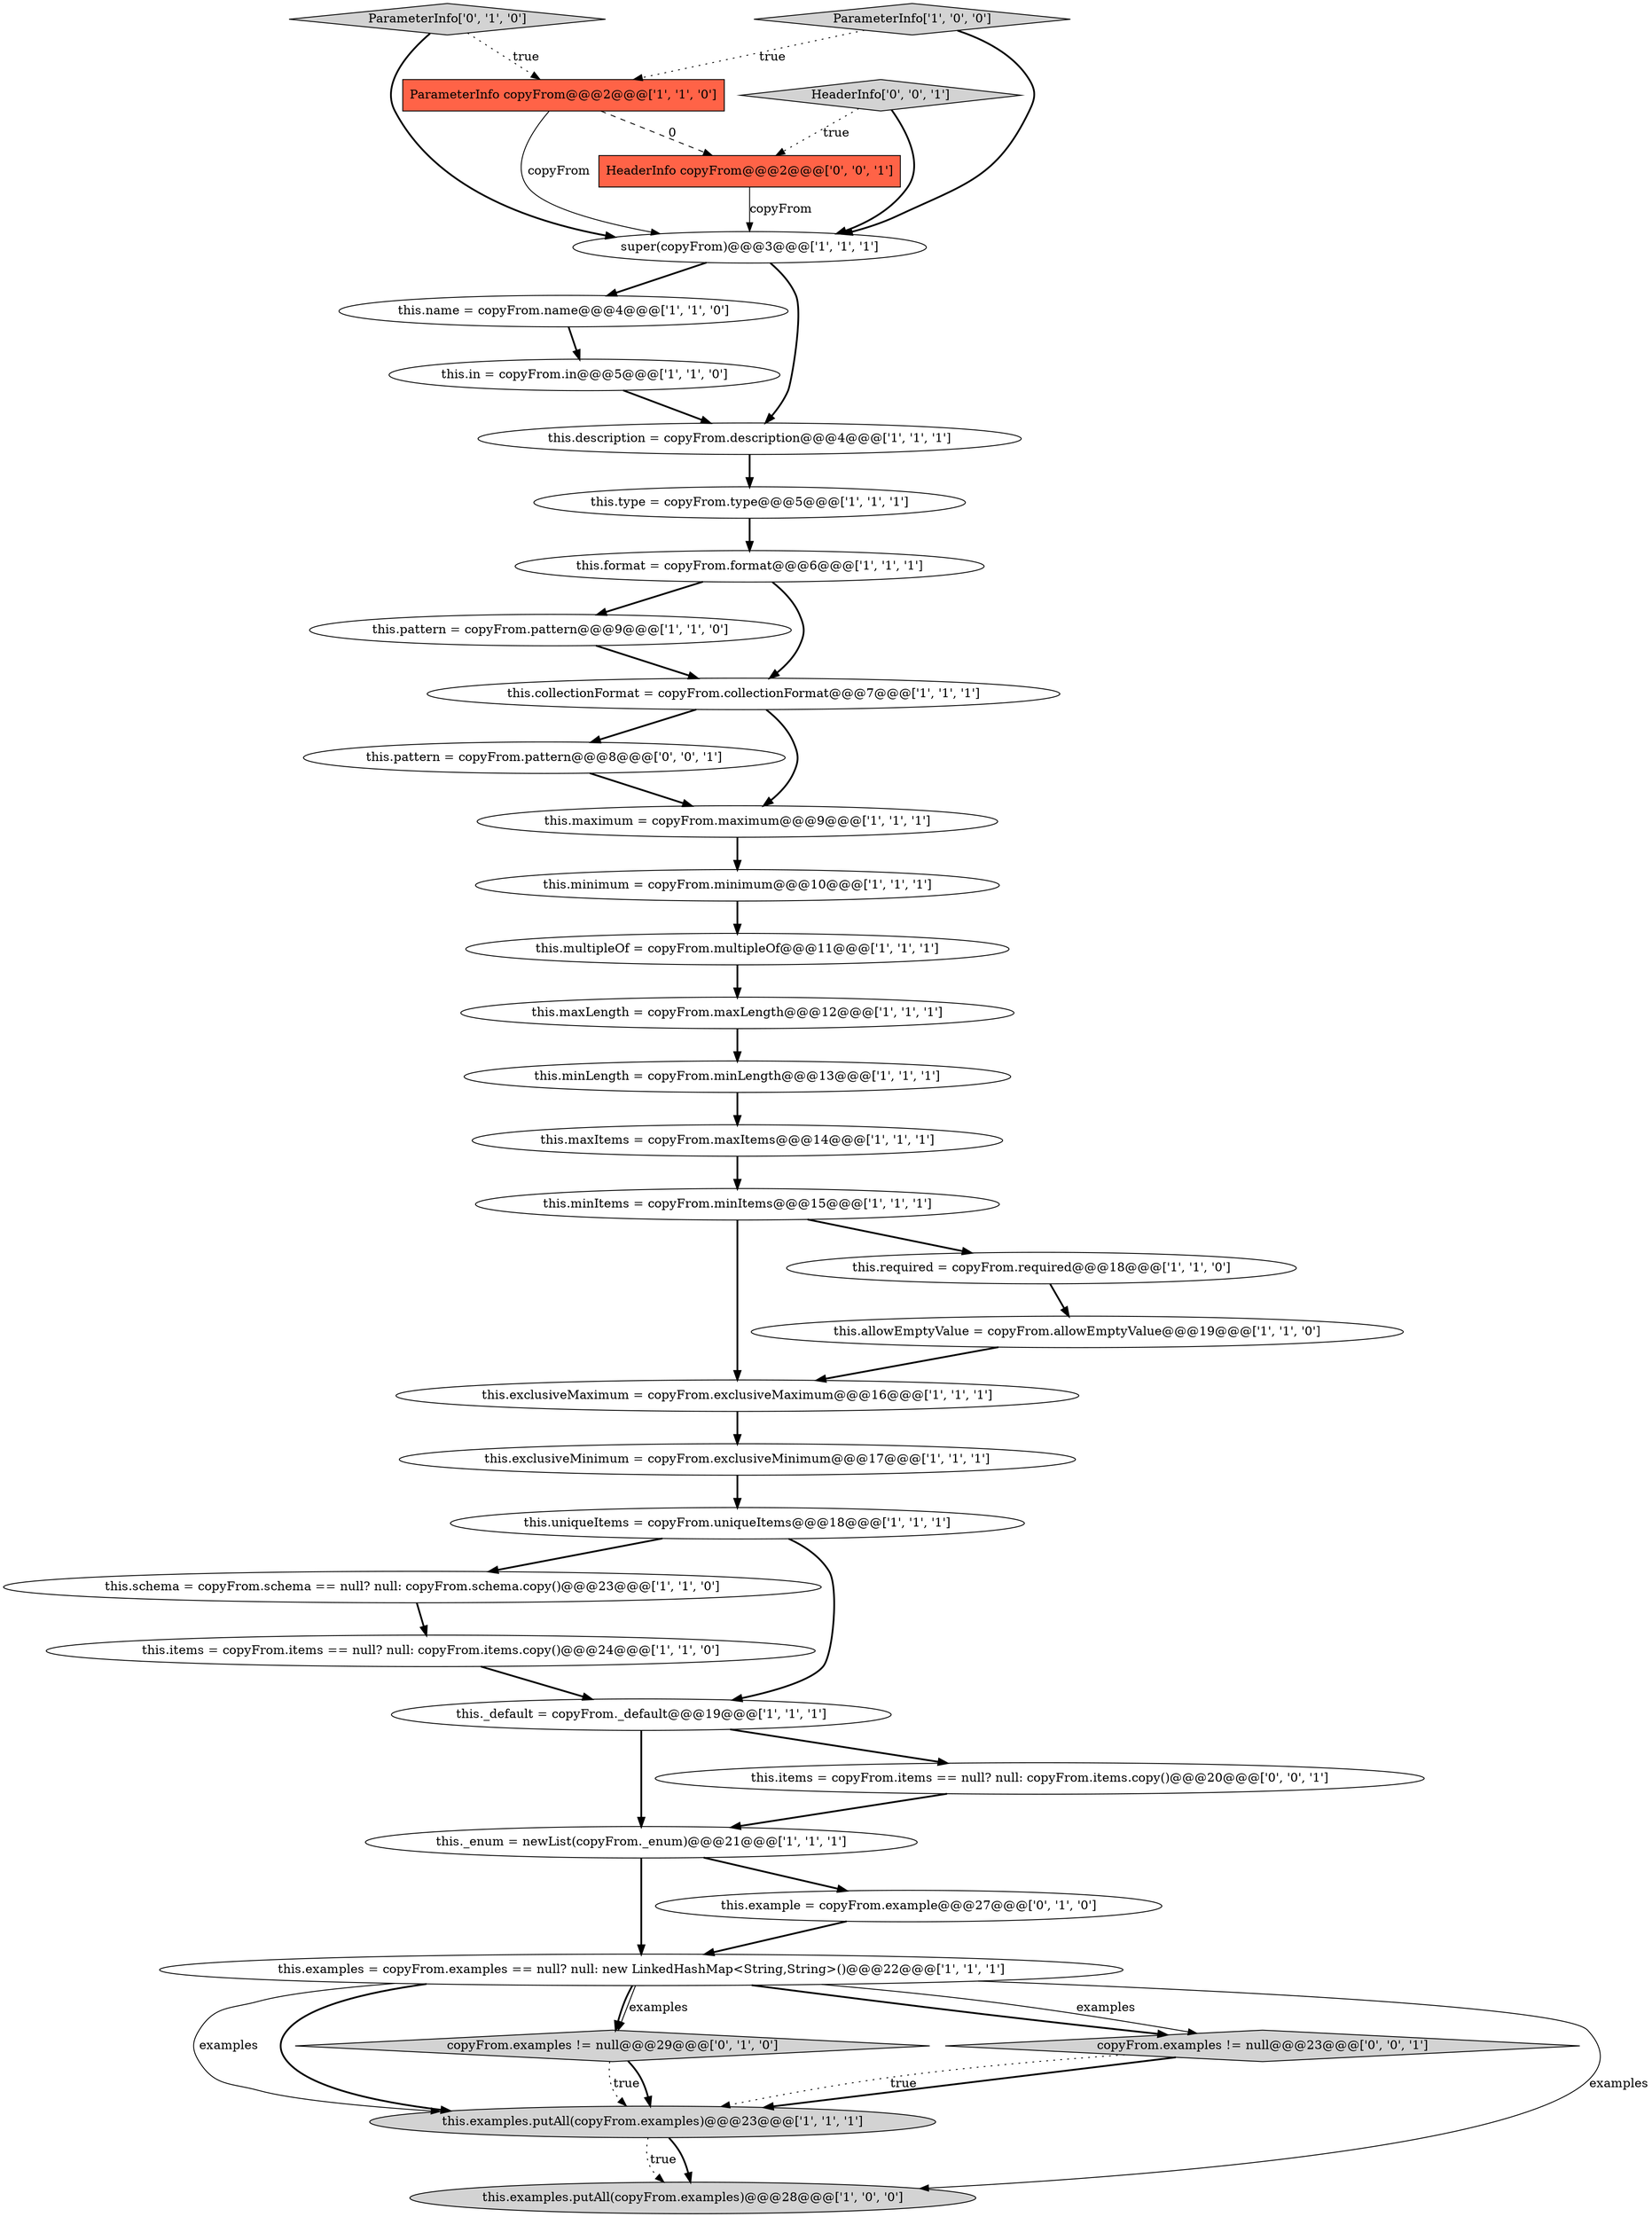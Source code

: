 digraph {
7 [style = filled, label = "this.pattern = copyFrom.pattern@@@9@@@['1', '1', '0']", fillcolor = white, shape = ellipse image = "AAA0AAABBB1BBB"];
13 [style = filled, label = "this.exclusiveMinimum = copyFrom.exclusiveMinimum@@@17@@@['1', '1', '1']", fillcolor = white, shape = ellipse image = "AAA0AAABBB1BBB"];
1 [style = filled, label = "this.items = copyFrom.items == null? null: copyFrom.items.copy()@@@24@@@['1', '1', '0']", fillcolor = white, shape = ellipse image = "AAA0AAABBB1BBB"];
27 [style = filled, label = "this._enum = newList(copyFrom._enum)@@@21@@@['1', '1', '1']", fillcolor = white, shape = ellipse image = "AAA0AAABBB1BBB"];
20 [style = filled, label = "this.minItems = copyFrom.minItems@@@15@@@['1', '1', '1']", fillcolor = white, shape = ellipse image = "AAA0AAABBB1BBB"];
15 [style = filled, label = "this.required = copyFrom.required@@@18@@@['1', '1', '0']", fillcolor = white, shape = ellipse image = "AAA0AAABBB1BBB"];
6 [style = filled, label = "this.maxLength = copyFrom.maxLength@@@12@@@['1', '1', '1']", fillcolor = white, shape = ellipse image = "AAA0AAABBB1BBB"];
30 [style = filled, label = "ParameterInfo['0', '1', '0']", fillcolor = lightgray, shape = diamond image = "AAA0AAABBB2BBB"];
8 [style = filled, label = "this.uniqueItems = copyFrom.uniqueItems@@@18@@@['1', '1', '1']", fillcolor = white, shape = ellipse image = "AAA0AAABBB1BBB"];
29 [style = filled, label = "this.example = copyFrom.example@@@27@@@['0', '1', '0']", fillcolor = white, shape = ellipse image = "AAA1AAABBB2BBB"];
28 [style = filled, label = "this.examples.putAll(copyFrom.examples)@@@23@@@['1', '1', '1']", fillcolor = lightgray, shape = ellipse image = "AAA0AAABBB1BBB"];
23 [style = filled, label = "this.description = copyFrom.description@@@4@@@['1', '1', '1']", fillcolor = white, shape = ellipse image = "AAA0AAABBB1BBB"];
0 [style = filled, label = "this.maximum = copyFrom.maximum@@@9@@@['1', '1', '1']", fillcolor = white, shape = ellipse image = "AAA0AAABBB1BBB"];
12 [style = filled, label = "this.exclusiveMaximum = copyFrom.exclusiveMaximum@@@16@@@['1', '1', '1']", fillcolor = white, shape = ellipse image = "AAA0AAABBB1BBB"];
9 [style = filled, label = "this.name = copyFrom.name@@@4@@@['1', '1', '0']", fillcolor = white, shape = ellipse image = "AAA0AAABBB1BBB"];
2 [style = filled, label = "ParameterInfo copyFrom@@@2@@@['1', '1', '0']", fillcolor = tomato, shape = box image = "AAA0AAABBB1BBB"];
16 [style = filled, label = "this.type = copyFrom.type@@@5@@@['1', '1', '1']", fillcolor = white, shape = ellipse image = "AAA0AAABBB1BBB"];
24 [style = filled, label = "ParameterInfo['1', '0', '0']", fillcolor = lightgray, shape = diamond image = "AAA0AAABBB1BBB"];
31 [style = filled, label = "copyFrom.examples != null@@@29@@@['0', '1', '0']", fillcolor = lightgray, shape = diamond image = "AAA0AAABBB2BBB"];
32 [style = filled, label = "HeaderInfo copyFrom@@@2@@@['0', '0', '1']", fillcolor = tomato, shape = box image = "AAA0AAABBB3BBB"];
21 [style = filled, label = "this.minLength = copyFrom.minLength@@@13@@@['1', '1', '1']", fillcolor = white, shape = ellipse image = "AAA0AAABBB1BBB"];
25 [style = filled, label = "this.allowEmptyValue = copyFrom.allowEmptyValue@@@19@@@['1', '1', '0']", fillcolor = white, shape = ellipse image = "AAA0AAABBB1BBB"];
34 [style = filled, label = "this.pattern = copyFrom.pattern@@@8@@@['0', '0', '1']", fillcolor = white, shape = ellipse image = "AAA0AAABBB3BBB"];
36 [style = filled, label = "HeaderInfo['0', '0', '1']", fillcolor = lightgray, shape = diamond image = "AAA0AAABBB3BBB"];
18 [style = filled, label = "this.examples.putAll(copyFrom.examples)@@@28@@@['1', '0', '0']", fillcolor = lightgray, shape = ellipse image = "AAA0AAABBB1BBB"];
22 [style = filled, label = "this._default = copyFrom._default@@@19@@@['1', '1', '1']", fillcolor = white, shape = ellipse image = "AAA0AAABBB1BBB"];
19 [style = filled, label = "this.in = copyFrom.in@@@5@@@['1', '1', '0']", fillcolor = white, shape = ellipse image = "AAA0AAABBB1BBB"];
3 [style = filled, label = "this.examples = copyFrom.examples == null? null: new LinkedHashMap<String,String>()@@@22@@@['1', '1', '1']", fillcolor = white, shape = ellipse image = "AAA0AAABBB1BBB"];
35 [style = filled, label = "this.items = copyFrom.items == null? null: copyFrom.items.copy()@@@20@@@['0', '0', '1']", fillcolor = white, shape = ellipse image = "AAA0AAABBB3BBB"];
33 [style = filled, label = "copyFrom.examples != null@@@23@@@['0', '0', '1']", fillcolor = lightgray, shape = diamond image = "AAA0AAABBB3BBB"];
17 [style = filled, label = "this.schema = copyFrom.schema == null? null: copyFrom.schema.copy()@@@23@@@['1', '1', '0']", fillcolor = white, shape = ellipse image = "AAA0AAABBB1BBB"];
4 [style = filled, label = "this.multipleOf = copyFrom.multipleOf@@@11@@@['1', '1', '1']", fillcolor = white, shape = ellipse image = "AAA0AAABBB1BBB"];
26 [style = filled, label = "this.collectionFormat = copyFrom.collectionFormat@@@7@@@['1', '1', '1']", fillcolor = white, shape = ellipse image = "AAA0AAABBB1BBB"];
5 [style = filled, label = "this.format = copyFrom.format@@@6@@@['1', '1', '1']", fillcolor = white, shape = ellipse image = "AAA0AAABBB1BBB"];
10 [style = filled, label = "this.maxItems = copyFrom.maxItems@@@14@@@['1', '1', '1']", fillcolor = white, shape = ellipse image = "AAA0AAABBB1BBB"];
14 [style = filled, label = "this.minimum = copyFrom.minimum@@@10@@@['1', '1', '1']", fillcolor = white, shape = ellipse image = "AAA0AAABBB1BBB"];
11 [style = filled, label = "super(copyFrom)@@@3@@@['1', '1', '1']", fillcolor = white, shape = ellipse image = "AAA0AAABBB1BBB"];
9->19 [style = bold, label=""];
4->6 [style = bold, label=""];
29->3 [style = bold, label=""];
32->11 [style = solid, label="copyFrom"];
3->33 [style = solid, label="examples"];
27->3 [style = bold, label=""];
31->28 [style = dotted, label="true"];
36->32 [style = dotted, label="true"];
20->15 [style = bold, label=""];
22->27 [style = bold, label=""];
24->2 [style = dotted, label="true"];
23->16 [style = bold, label=""];
24->11 [style = bold, label=""];
11->9 [style = bold, label=""];
7->26 [style = bold, label=""];
30->11 [style = bold, label=""];
22->35 [style = bold, label=""];
19->23 [style = bold, label=""];
8->17 [style = bold, label=""];
5->26 [style = bold, label=""];
25->12 [style = bold, label=""];
33->28 [style = bold, label=""];
21->10 [style = bold, label=""];
34->0 [style = bold, label=""];
12->13 [style = bold, label=""];
35->27 [style = bold, label=""];
27->29 [style = bold, label=""];
6->21 [style = bold, label=""];
3->28 [style = solid, label="examples"];
3->31 [style = solid, label="examples"];
3->31 [style = bold, label=""];
26->34 [style = bold, label=""];
8->22 [style = bold, label=""];
3->18 [style = solid, label="examples"];
11->23 [style = bold, label=""];
28->18 [style = bold, label=""];
36->11 [style = bold, label=""];
30->2 [style = dotted, label="true"];
16->5 [style = bold, label=""];
33->28 [style = dotted, label="true"];
13->8 [style = bold, label=""];
14->4 [style = bold, label=""];
1->22 [style = bold, label=""];
0->14 [style = bold, label=""];
15->25 [style = bold, label=""];
31->28 [style = bold, label=""];
3->28 [style = bold, label=""];
28->18 [style = dotted, label="true"];
2->32 [style = dashed, label="0"];
20->12 [style = bold, label=""];
5->7 [style = bold, label=""];
26->0 [style = bold, label=""];
2->11 [style = solid, label="copyFrom"];
3->33 [style = bold, label=""];
17->1 [style = bold, label=""];
10->20 [style = bold, label=""];
}
